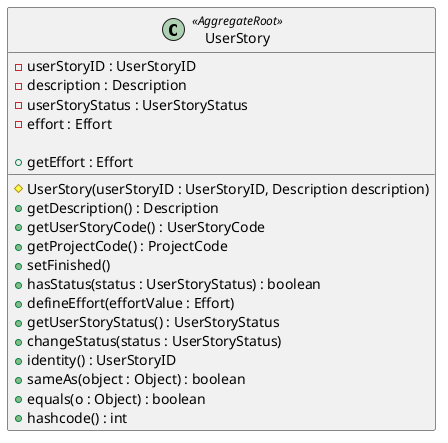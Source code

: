 @startuml

class UserStory<<AggregateRoot>> {
    - userStoryID : UserStoryID
    - description : Description
    - userStoryStatus : UserStoryStatus
    - effort : Effort

    # UserStory(userStoryID : UserStoryID, Description description)
    + getDescription() : Description
    + getUserStoryCode() : UserStoryCode
    + getProjectCode() : ProjectCode
    + setFinished()
    + hasStatus(status : UserStoryStatus) : boolean
    + defineEffort(effortValue : Effort)
    + getUserStoryStatus() : UserStoryStatus
    + changeStatus(status : UserStoryStatus)
    + getEffort : Effort
    + identity() : UserStoryID
    + sameAs(object : Object) : boolean
    + equals(o : Object) : boolean
    + hashcode() : int
}

@enduml